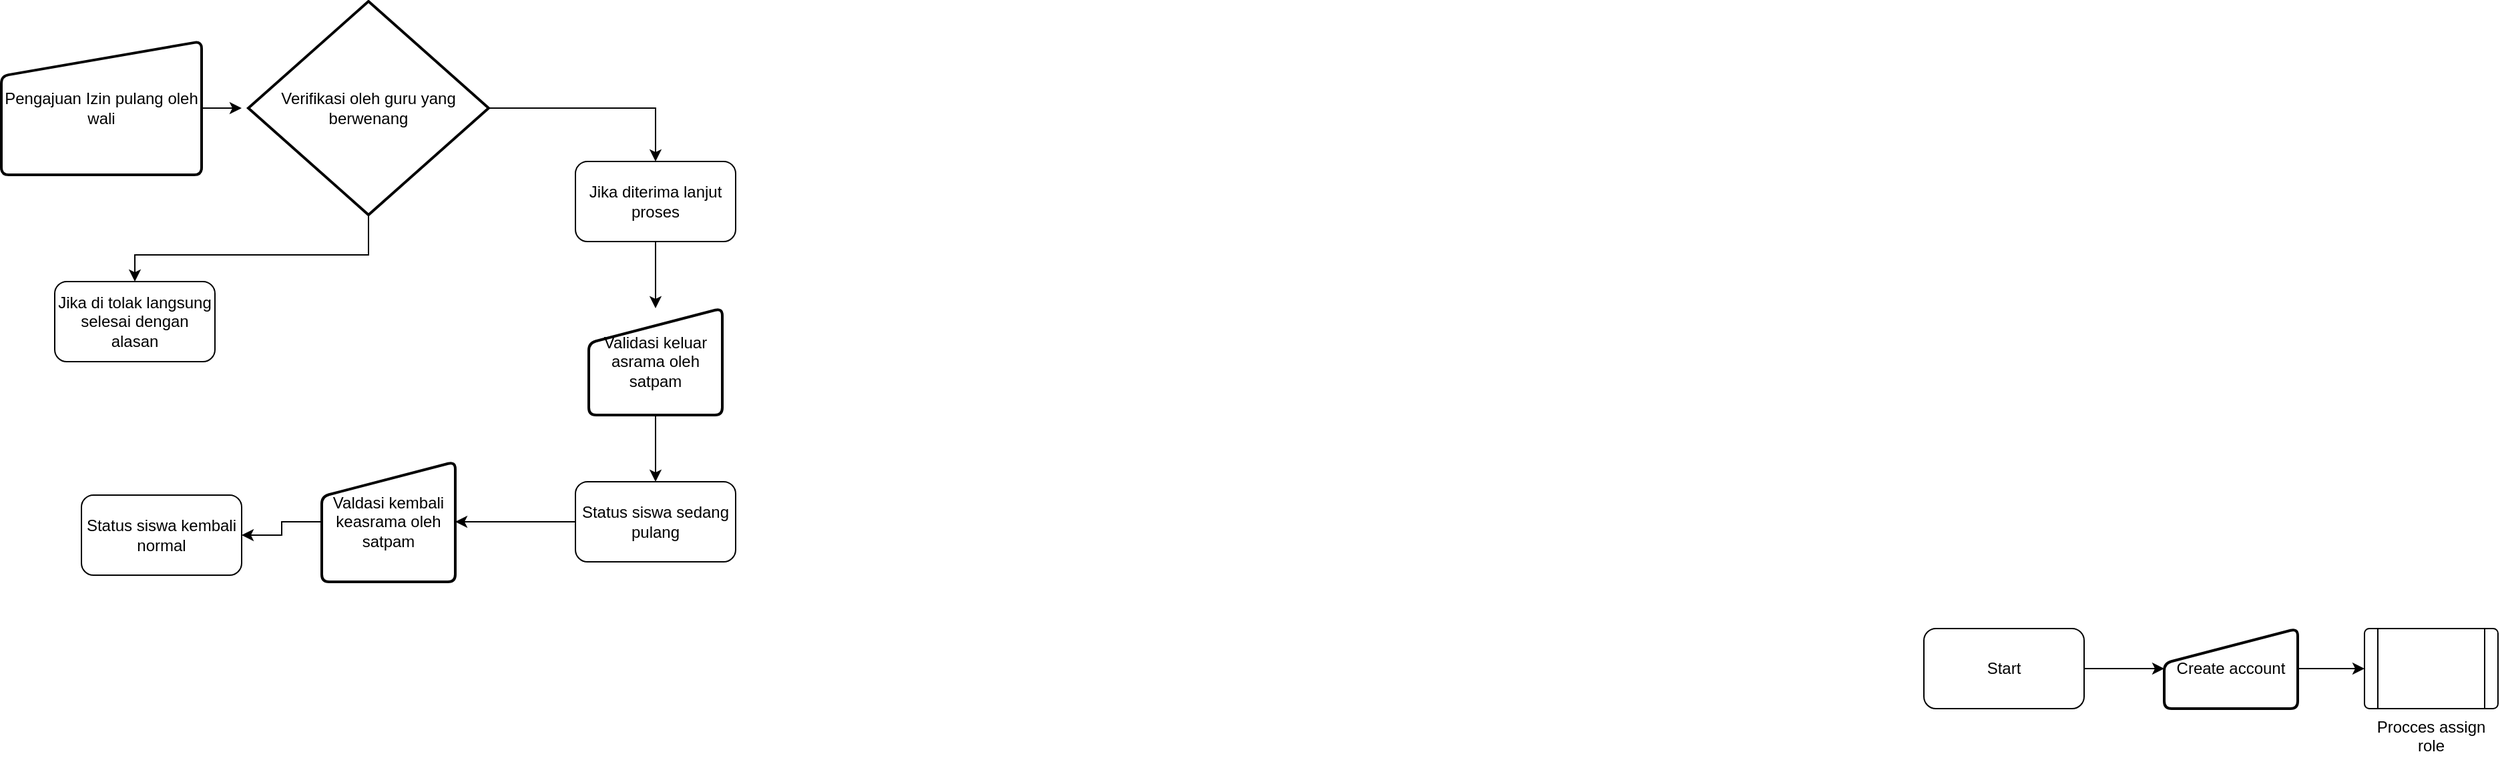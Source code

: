 <mxfile version="24.7.17">
  <diagram name="Page-1" id="OqSLnH0-m82G5egZg35A">
    <mxGraphModel dx="1779" dy="1656" grid="1" gridSize="10" guides="1" tooltips="1" connect="1" arrows="1" fold="1" page="1" pageScale="1" pageWidth="850" pageHeight="1100" math="0" shadow="0">
      <root>
        <mxCell id="0" />
        <mxCell id="1" parent="0" />
        <mxCell id="zkOVFr4LfijYERbzwrYp-9" style="edgeStyle=orthogonalEdgeStyle;rounded=0;orthogonalLoop=1;jettySize=auto;html=1;exitX=0.5;exitY=1;exitDx=0;exitDy=0;exitPerimeter=0;entryX=0.5;entryY=0;entryDx=0;entryDy=0;" edge="1" parent="1" source="zkOVFr4LfijYERbzwrYp-8" target="zkOVFr4LfijYERbzwrYp-13">
          <mxGeometry relative="1" as="geometry">
            <mxPoint x="-310" y="-190" as="targetPoint" />
            <Array as="points">
              <mxPoint x="-285" y="-230" />
            </Array>
          </mxGeometry>
        </mxCell>
        <mxCell id="zkOVFr4LfijYERbzwrYp-15" style="edgeStyle=orthogonalEdgeStyle;rounded=0;orthogonalLoop=1;jettySize=auto;html=1;entryX=0.5;entryY=0;entryDx=0;entryDy=0;" edge="1" parent="1" source="zkOVFr4LfijYERbzwrYp-8" target="zkOVFr4LfijYERbzwrYp-14">
          <mxGeometry relative="1" as="geometry" />
        </mxCell>
        <mxCell id="zkOVFr4LfijYERbzwrYp-8" value="Verifikasi oleh guru yang berwenang" style="strokeWidth=2;html=1;shape=mxgraph.flowchart.decision;whiteSpace=wrap;" vertex="1" parent="1">
          <mxGeometry x="-375" y="-420" width="180" height="160" as="geometry" />
        </mxCell>
        <mxCell id="zkOVFr4LfijYERbzwrYp-12" style="edgeStyle=orthogonalEdgeStyle;rounded=0;orthogonalLoop=1;jettySize=auto;html=1;exitX=1;exitY=0.5;exitDx=0;exitDy=0;" edge="1" parent="1" source="zkOVFr4LfijYERbzwrYp-11">
          <mxGeometry relative="1" as="geometry">
            <mxPoint x="-380" y="-340" as="targetPoint" />
          </mxGeometry>
        </mxCell>
        <mxCell id="zkOVFr4LfijYERbzwrYp-11" value="Pengajuan Izin pulang oleh wali" style="html=1;strokeWidth=2;shape=manualInput;whiteSpace=wrap;rounded=1;size=26;arcSize=11;" vertex="1" parent="1">
          <mxGeometry x="-560" y="-390" width="150" height="100" as="geometry" />
        </mxCell>
        <mxCell id="zkOVFr4LfijYERbzwrYp-13" value="Jika di tolak langsung selesai dengan alasan" style="rounded=1;whiteSpace=wrap;html=1;" vertex="1" parent="1">
          <mxGeometry x="-520" y="-210" width="120" height="60" as="geometry" />
        </mxCell>
        <mxCell id="zkOVFr4LfijYERbzwrYp-19" style="edgeStyle=orthogonalEdgeStyle;rounded=0;orthogonalLoop=1;jettySize=auto;html=1;" edge="1" parent="1" source="zkOVFr4LfijYERbzwrYp-14" target="zkOVFr4LfijYERbzwrYp-16">
          <mxGeometry relative="1" as="geometry" />
        </mxCell>
        <mxCell id="zkOVFr4LfijYERbzwrYp-14" value="Jika diterima lanjut proses" style="rounded=1;whiteSpace=wrap;html=1;" vertex="1" parent="1">
          <mxGeometry x="-130" y="-300" width="120" height="60" as="geometry" />
        </mxCell>
        <mxCell id="zkOVFr4LfijYERbzwrYp-21" style="edgeStyle=orthogonalEdgeStyle;rounded=0;orthogonalLoop=1;jettySize=auto;html=1;" edge="1" parent="1" source="zkOVFr4LfijYERbzwrYp-16" target="zkOVFr4LfijYERbzwrYp-20">
          <mxGeometry relative="1" as="geometry" />
        </mxCell>
        <mxCell id="zkOVFr4LfijYERbzwrYp-16" value="Validasi keluar asrama oleh satpam" style="html=1;strokeWidth=2;shape=manualInput;whiteSpace=wrap;rounded=1;size=26;arcSize=11;" vertex="1" parent="1">
          <mxGeometry x="-120" y="-190" width="100" height="80" as="geometry" />
        </mxCell>
        <mxCell id="zkOVFr4LfijYERbzwrYp-23" style="edgeStyle=orthogonalEdgeStyle;rounded=0;orthogonalLoop=1;jettySize=auto;html=1;" edge="1" parent="1" source="zkOVFr4LfijYERbzwrYp-20" target="zkOVFr4LfijYERbzwrYp-22">
          <mxGeometry relative="1" as="geometry" />
        </mxCell>
        <mxCell id="zkOVFr4LfijYERbzwrYp-20" value="Status siswa sedang pulang" style="rounded=1;whiteSpace=wrap;html=1;" vertex="1" parent="1">
          <mxGeometry x="-130" y="-60" width="120" height="60" as="geometry" />
        </mxCell>
        <mxCell id="zkOVFr4LfijYERbzwrYp-25" style="edgeStyle=orthogonalEdgeStyle;rounded=0;orthogonalLoop=1;jettySize=auto;html=1;" edge="1" parent="1" source="zkOVFr4LfijYERbzwrYp-22" target="zkOVFr4LfijYERbzwrYp-24">
          <mxGeometry relative="1" as="geometry" />
        </mxCell>
        <mxCell id="zkOVFr4LfijYERbzwrYp-22" value="Valdasi kembali keasrama oleh satpam" style="html=1;strokeWidth=2;shape=manualInput;whiteSpace=wrap;rounded=1;size=26;arcSize=11;" vertex="1" parent="1">
          <mxGeometry x="-320" y="-75" width="100" height="90" as="geometry" />
        </mxCell>
        <mxCell id="zkOVFr4LfijYERbzwrYp-24" value="Status siswa kembali normal" style="rounded=1;whiteSpace=wrap;html=1;" vertex="1" parent="1">
          <mxGeometry x="-500" y="-50" width="120" height="60" as="geometry" />
        </mxCell>
        <mxCell id="zkOVFr4LfijYERbzwrYp-29" style="edgeStyle=orthogonalEdgeStyle;rounded=0;orthogonalLoop=1;jettySize=auto;html=1;" edge="1" parent="1" source="zkOVFr4LfijYERbzwrYp-26" target="zkOVFr4LfijYERbzwrYp-28">
          <mxGeometry relative="1" as="geometry" />
        </mxCell>
        <mxCell id="zkOVFr4LfijYERbzwrYp-26" value="Start" style="rounded=1;whiteSpace=wrap;html=1;" vertex="1" parent="1">
          <mxGeometry x="880" y="50" width="120" height="60" as="geometry" />
        </mxCell>
        <mxCell id="zkOVFr4LfijYERbzwrYp-31" style="edgeStyle=orthogonalEdgeStyle;rounded=0;orthogonalLoop=1;jettySize=auto;html=1;" edge="1" parent="1" source="zkOVFr4LfijYERbzwrYp-28" target="zkOVFr4LfijYERbzwrYp-30">
          <mxGeometry relative="1" as="geometry" />
        </mxCell>
        <mxCell id="zkOVFr4LfijYERbzwrYp-28" value="Create account" style="html=1;strokeWidth=2;shape=manualInput;whiteSpace=wrap;rounded=1;size=26;arcSize=11;" vertex="1" parent="1">
          <mxGeometry x="1060" y="50" width="100" height="60" as="geometry" />
        </mxCell>
        <mxCell id="zkOVFr4LfijYERbzwrYp-30" value="Procces assign role" style="verticalLabelPosition=bottom;verticalAlign=top;html=1;shape=process;whiteSpace=wrap;rounded=1;size=0.1;arcSize=6;" vertex="1" parent="1">
          <mxGeometry x="1210" y="50" width="100" height="60" as="geometry" />
        </mxCell>
      </root>
    </mxGraphModel>
  </diagram>
</mxfile>
